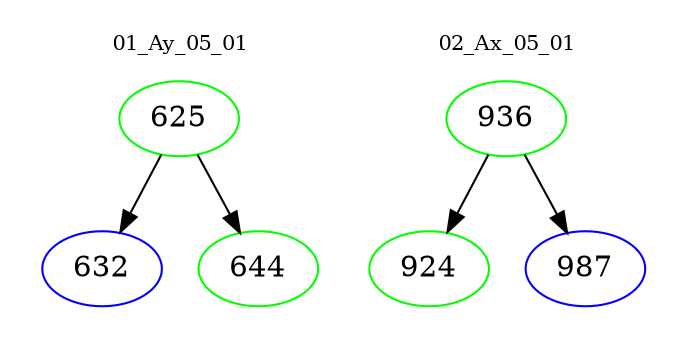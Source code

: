 digraph{
subgraph cluster_0 {
color = white
label = "01_Ay_05_01";
fontsize=10;
T0_625 [label="625", color="green"]
T0_625 -> T0_632 [color="black"]
T0_632 [label="632", color="blue"]
T0_625 -> T0_644 [color="black"]
T0_644 [label="644", color="green"]
}
subgraph cluster_1 {
color = white
label = "02_Ax_05_01";
fontsize=10;
T1_936 [label="936", color="green"]
T1_936 -> T1_924 [color="black"]
T1_924 [label="924", color="green"]
T1_936 -> T1_987 [color="black"]
T1_987 [label="987", color="blue"]
}
}
